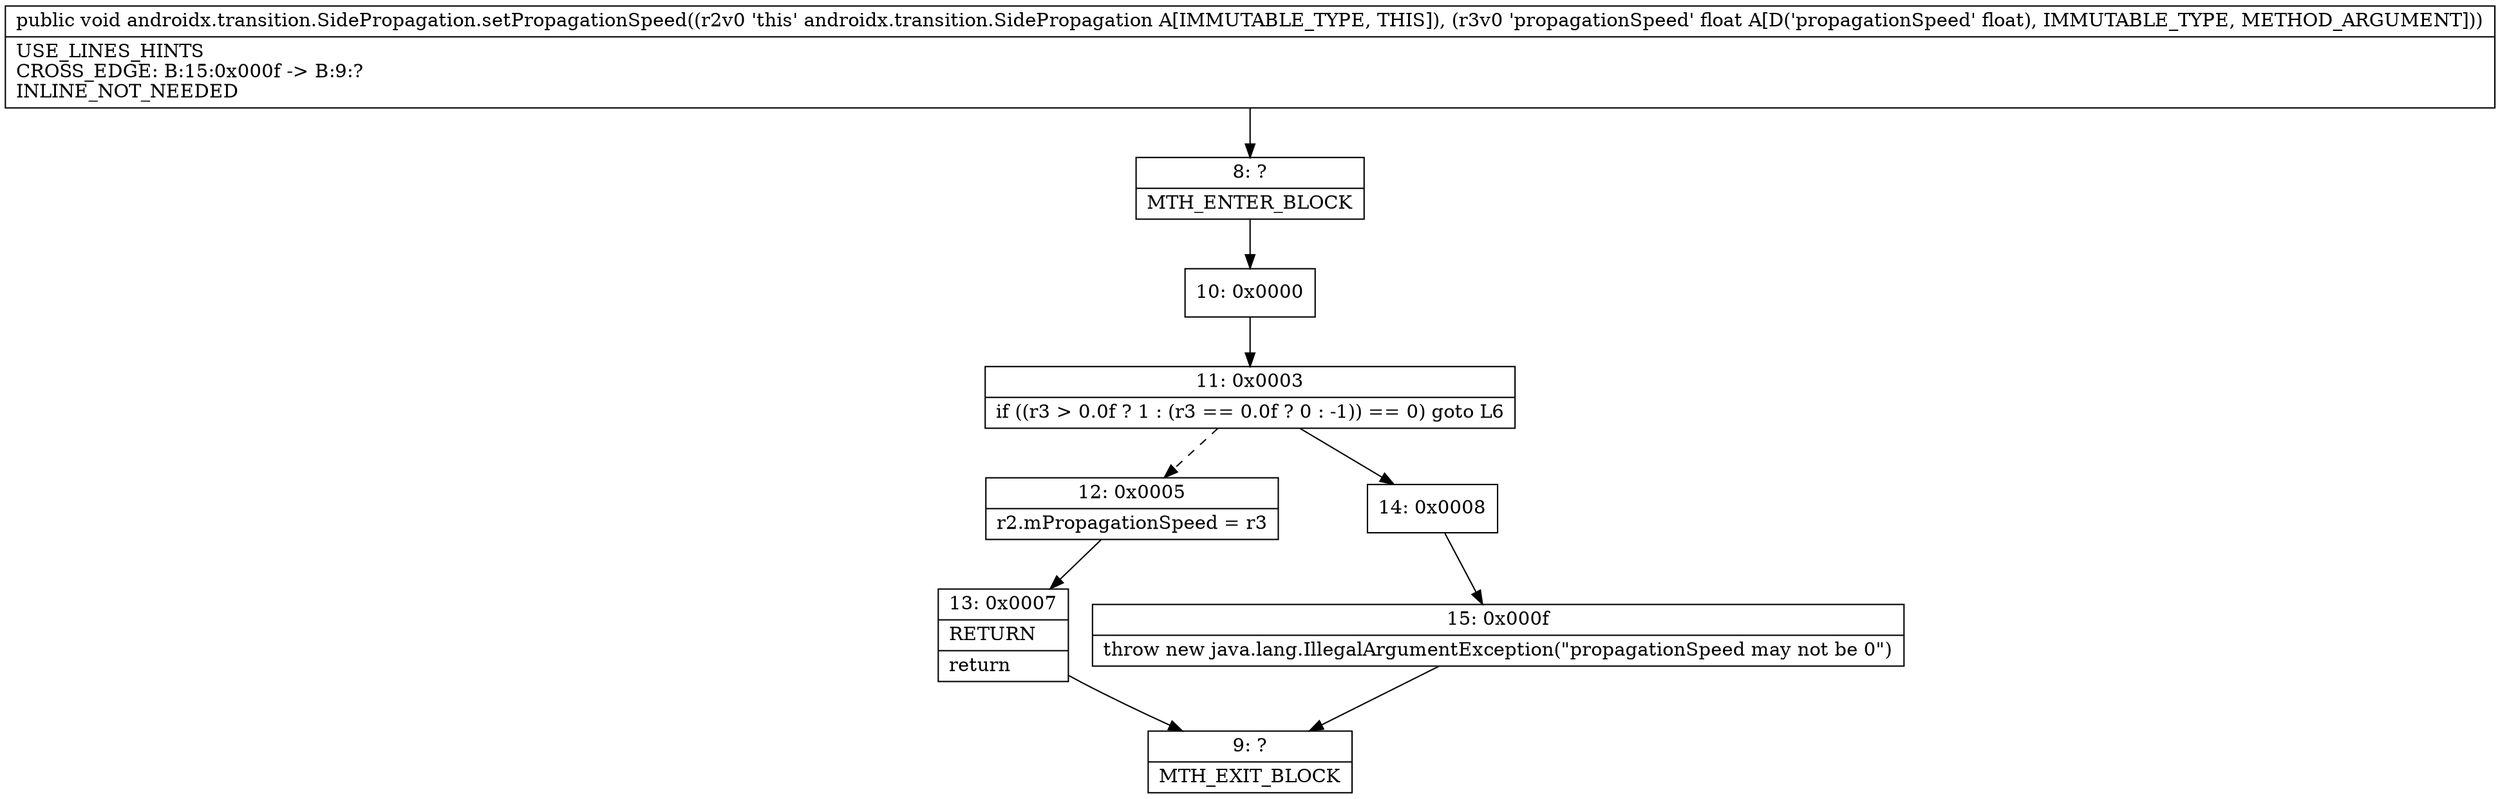 digraph "CFG forandroidx.transition.SidePropagation.setPropagationSpeed(F)V" {
Node_8 [shape=record,label="{8\:\ ?|MTH_ENTER_BLOCK\l}"];
Node_10 [shape=record,label="{10\:\ 0x0000}"];
Node_11 [shape=record,label="{11\:\ 0x0003|if ((r3 \> 0.0f ? 1 : (r3 == 0.0f ? 0 : \-1)) == 0) goto L6\l}"];
Node_12 [shape=record,label="{12\:\ 0x0005|r2.mPropagationSpeed = r3\l}"];
Node_13 [shape=record,label="{13\:\ 0x0007|RETURN\l|return\l}"];
Node_9 [shape=record,label="{9\:\ ?|MTH_EXIT_BLOCK\l}"];
Node_14 [shape=record,label="{14\:\ 0x0008}"];
Node_15 [shape=record,label="{15\:\ 0x000f|throw new java.lang.IllegalArgumentException(\"propagationSpeed may not be 0\")\l}"];
MethodNode[shape=record,label="{public void androidx.transition.SidePropagation.setPropagationSpeed((r2v0 'this' androidx.transition.SidePropagation A[IMMUTABLE_TYPE, THIS]), (r3v0 'propagationSpeed' float A[D('propagationSpeed' float), IMMUTABLE_TYPE, METHOD_ARGUMENT]))  | USE_LINES_HINTS\lCROSS_EDGE: B:15:0x000f \-\> B:9:?\lINLINE_NOT_NEEDED\l}"];
MethodNode -> Node_8;Node_8 -> Node_10;
Node_10 -> Node_11;
Node_11 -> Node_12[style=dashed];
Node_11 -> Node_14;
Node_12 -> Node_13;
Node_13 -> Node_9;
Node_14 -> Node_15;
Node_15 -> Node_9;
}

